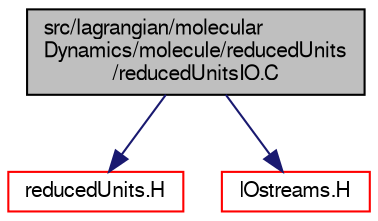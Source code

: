 digraph "src/lagrangian/molecularDynamics/molecule/reducedUnits/reducedUnitsIO.C"
{
  bgcolor="transparent";
  edge [fontname="FreeSans",fontsize="10",labelfontname="FreeSans",labelfontsize="10"];
  node [fontname="FreeSans",fontsize="10",shape=record];
  Node0 [label="src/lagrangian/molecular\lDynamics/molecule/reducedUnits\l/reducedUnitsIO.C",height=0.2,width=0.4,color="black", fillcolor="grey75", style="filled", fontcolor="black"];
  Node0 -> Node1 [color="midnightblue",fontsize="10",style="solid",fontname="FreeSans"];
  Node1 [label="reducedUnits.H",height=0.2,width=0.4,color="red",URL="$a06461.html"];
  Node0 -> Node87 [color="midnightblue",fontsize="10",style="solid",fontname="FreeSans"];
  Node87 [label="IOstreams.H",height=0.2,width=0.4,color="red",URL="$a09104.html",tooltip="Useful combination of include files which define Sin, Sout and Serr and the use of IO streams general..."];
}
